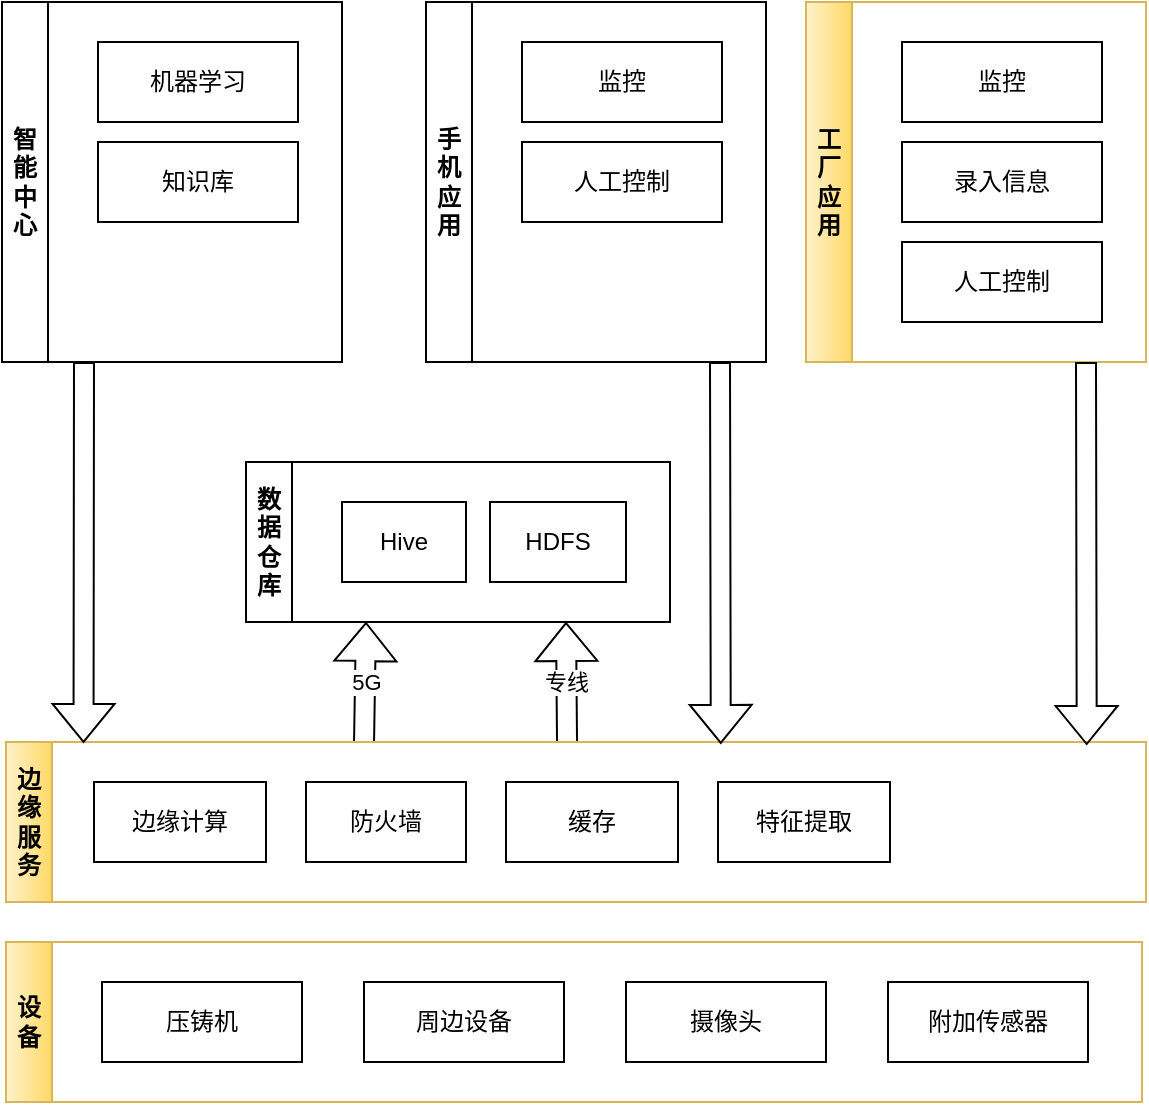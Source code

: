 <mxfile version="16.6.1" type="github">
  <diagram id="iRxoiHgJY_dRhn-eCCw1" name="Page-1">
    <mxGraphModel dx="842" dy="792" grid="1" gridSize="10" guides="1" tooltips="1" connect="1" arrows="1" fold="1" page="1" pageScale="1" pageWidth="850" pageHeight="1100" math="0" shadow="0">
      <root>
        <mxCell id="0" />
        <mxCell id="1" parent="0" />
        <mxCell id="UcYwFafMr6ZW_DXA6P1Y-3" value="设备" style="swimlane;html=0;direction=north;whiteSpace=wrap;swimlaneFillColor=default;fillColor=#fff2cc;strokeColor=#d6b656;gradientColor=#ffd966;" vertex="1" parent="1">
          <mxGeometry x="160" y="530" width="568" height="80" as="geometry">
            <mxRectangle x="370" y="440" width="60" height="23" as="alternateBounds" />
          </mxGeometry>
        </mxCell>
        <mxCell id="UcYwFafMr6ZW_DXA6P1Y-4" value="压铸机" style="whiteSpace=wrap;html=1;" vertex="1" parent="UcYwFafMr6ZW_DXA6P1Y-3">
          <mxGeometry x="48" y="20" width="100" height="40" as="geometry" />
        </mxCell>
        <mxCell id="UcYwFafMr6ZW_DXA6P1Y-5" value="周边设备" style="whiteSpace=wrap;html=1;" vertex="1" parent="UcYwFafMr6ZW_DXA6P1Y-3">
          <mxGeometry x="179" y="20" width="100" height="40" as="geometry" />
        </mxCell>
        <mxCell id="UcYwFafMr6ZW_DXA6P1Y-6" value="摄像头" style="whiteSpace=wrap;html=1;" vertex="1" parent="UcYwFafMr6ZW_DXA6P1Y-3">
          <mxGeometry x="310" y="20" width="100" height="40" as="geometry" />
        </mxCell>
        <mxCell id="UcYwFafMr6ZW_DXA6P1Y-8" value="附加传感器" style="whiteSpace=wrap;html=1;" vertex="1" parent="UcYwFafMr6ZW_DXA6P1Y-3">
          <mxGeometry x="441" y="20" width="100" height="40" as="geometry" />
        </mxCell>
        <mxCell id="UcYwFafMr6ZW_DXA6P1Y-26" value="数据仓库" style="swimlane;html=0;direction=north;whiteSpace=wrap;" vertex="1" parent="1">
          <mxGeometry x="280" y="290" width="212" height="80" as="geometry">
            <mxRectangle x="370" y="440" width="60" height="23" as="alternateBounds" />
          </mxGeometry>
        </mxCell>
        <mxCell id="UcYwFafMr6ZW_DXA6P1Y-27" value="Hive" style="whiteSpace=wrap;html=1;" vertex="1" parent="UcYwFafMr6ZW_DXA6P1Y-26">
          <mxGeometry x="48" y="20" width="62" height="40" as="geometry" />
        </mxCell>
        <mxCell id="UcYwFafMr6ZW_DXA6P1Y-28" value="HDFS" style="whiteSpace=wrap;html=1;" vertex="1" parent="UcYwFafMr6ZW_DXA6P1Y-26">
          <mxGeometry x="122" y="20" width="68" height="40" as="geometry" />
        </mxCell>
        <mxCell id="UcYwFafMr6ZW_DXA6P1Y-32" value="工厂应用" style="swimlane;html=0;direction=north;whiteSpace=wrap;swimlaneFillColor=default;fillColor=#fff2cc;strokeColor=#d6b656;gradientColor=#ffd966;" vertex="1" parent="1">
          <mxGeometry x="560" y="60" width="170" height="180" as="geometry">
            <mxRectangle x="370" y="440" width="60" height="23" as="alternateBounds" />
          </mxGeometry>
        </mxCell>
        <mxCell id="UcYwFafMr6ZW_DXA6P1Y-33" value="监控" style="whiteSpace=wrap;html=1;" vertex="1" parent="UcYwFafMr6ZW_DXA6P1Y-32">
          <mxGeometry x="48" y="20" width="100" height="40" as="geometry" />
        </mxCell>
        <mxCell id="UcYwFafMr6ZW_DXA6P1Y-34" value="录入信息" style="whiteSpace=wrap;html=1;" vertex="1" parent="UcYwFafMr6ZW_DXA6P1Y-32">
          <mxGeometry x="48" y="70" width="100" height="40" as="geometry" />
        </mxCell>
        <mxCell id="UcYwFafMr6ZW_DXA6P1Y-35" value="人工控制" style="whiteSpace=wrap;html=1;" vertex="1" parent="UcYwFafMr6ZW_DXA6P1Y-32">
          <mxGeometry x="48" y="120" width="100" height="40" as="geometry" />
        </mxCell>
        <mxCell id="UcYwFafMr6ZW_DXA6P1Y-36" value="手机应用" style="swimlane;html=0;direction=north;whiteSpace=wrap;" vertex="1" parent="1">
          <mxGeometry x="370" y="60" width="170" height="180" as="geometry">
            <mxRectangle x="370" y="440" width="60" height="23" as="alternateBounds" />
          </mxGeometry>
        </mxCell>
        <mxCell id="UcYwFafMr6ZW_DXA6P1Y-37" value="监控" style="whiteSpace=wrap;html=1;" vertex="1" parent="UcYwFafMr6ZW_DXA6P1Y-36">
          <mxGeometry x="48" y="20" width="100" height="40" as="geometry" />
        </mxCell>
        <mxCell id="UcYwFafMr6ZW_DXA6P1Y-39" value="人工控制" style="whiteSpace=wrap;html=1;" vertex="1" parent="UcYwFafMr6ZW_DXA6P1Y-36">
          <mxGeometry x="48" y="70" width="100" height="40" as="geometry" />
        </mxCell>
        <mxCell id="UcYwFafMr6ZW_DXA6P1Y-41" value="智能中心" style="swimlane;html=0;direction=north;whiteSpace=wrap;" vertex="1" parent="1">
          <mxGeometry x="158" y="60" width="170" height="180" as="geometry">
            <mxRectangle x="370" y="440" width="60" height="23" as="alternateBounds" />
          </mxGeometry>
        </mxCell>
        <mxCell id="UcYwFafMr6ZW_DXA6P1Y-42" value="机器学习" style="whiteSpace=wrap;html=1;" vertex="1" parent="UcYwFafMr6ZW_DXA6P1Y-41">
          <mxGeometry x="48" y="20" width="100" height="40" as="geometry" />
        </mxCell>
        <mxCell id="UcYwFafMr6ZW_DXA6P1Y-43" value="知识库" style="whiteSpace=wrap;html=1;" vertex="1" parent="UcYwFafMr6ZW_DXA6P1Y-41">
          <mxGeometry x="48" y="70" width="100" height="40" as="geometry" />
        </mxCell>
        <mxCell id="UcYwFafMr6ZW_DXA6P1Y-45" value="专线" style="shape=flexArrow;endArrow=classic;html=1;rounded=0;exitX=0.988;exitY=0.355;exitDx=0;exitDy=0;exitPerimeter=0;" edge="1" parent="1">
          <mxGeometry width="50" height="50" relative="1" as="geometry">
            <mxPoint x="440.525" y="430.96" as="sourcePoint" />
            <mxPoint x="440" y="370" as="targetPoint" />
          </mxGeometry>
        </mxCell>
        <mxCell id="UcYwFafMr6ZW_DXA6P1Y-47" value="5G" style="shape=flexArrow;endArrow=classic;html=1;rounded=0;exitX=0.994;exitY=0.702;exitDx=0;exitDy=0;exitPerimeter=0;" edge="1" parent="1">
          <mxGeometry width="50" height="50" relative="1" as="geometry">
            <mxPoint x="339.01" y="430.48" as="sourcePoint" />
            <mxPoint x="340" y="370" as="targetPoint" />
          </mxGeometry>
        </mxCell>
        <mxCell id="UcYwFafMr6ZW_DXA6P1Y-50" value="边缘服务" style="swimlane;html=0;direction=north;whiteSpace=wrap;swimlaneFillColor=default;fillColor=#fff2cc;strokeColor=#d6b656;gradientColor=#ffd966;" vertex="1" parent="1">
          <mxGeometry x="160" y="430" width="570" height="80" as="geometry">
            <mxRectangle x="370" y="440" width="60" height="23" as="alternateBounds" />
          </mxGeometry>
        </mxCell>
        <mxCell id="UcYwFafMr6ZW_DXA6P1Y-51" value="防火墙" style="whiteSpace=wrap;html=1;" vertex="1" parent="UcYwFafMr6ZW_DXA6P1Y-50">
          <mxGeometry x="150" y="20" width="80" height="40" as="geometry" />
        </mxCell>
        <mxCell id="UcYwFafMr6ZW_DXA6P1Y-52" value="边缘计算" style="whiteSpace=wrap;html=1;" vertex="1" parent="UcYwFafMr6ZW_DXA6P1Y-50">
          <mxGeometry x="44" y="20" width="86" height="40" as="geometry" />
        </mxCell>
        <mxCell id="UcYwFafMr6ZW_DXA6P1Y-49" value="缓存" style="whiteSpace=wrap;html=1;" vertex="1" parent="UcYwFafMr6ZW_DXA6P1Y-50">
          <mxGeometry x="250" y="20" width="86" height="40" as="geometry" />
        </mxCell>
        <mxCell id="UcYwFafMr6ZW_DXA6P1Y-48" value="特征提取" style="whiteSpace=wrap;html=1;" vertex="1" parent="UcYwFafMr6ZW_DXA6P1Y-50">
          <mxGeometry x="356" y="20" width="86" height="40" as="geometry" />
        </mxCell>
        <mxCell id="UcYwFafMr6ZW_DXA6P1Y-53" value="" style="shape=flexArrow;endArrow=classic;html=1;rounded=0;entryX=0.981;entryY=0.948;entryDx=0;entryDy=0;entryPerimeter=0;" edge="1" parent="1" target="UcYwFafMr6ZW_DXA6P1Y-50">
          <mxGeometry width="50" height="50" relative="1" as="geometry">
            <mxPoint x="700" y="240" as="sourcePoint" />
            <mxPoint x="700" y="420" as="targetPoint" />
          </mxGeometry>
        </mxCell>
        <mxCell id="UcYwFafMr6ZW_DXA6P1Y-54" value="" style="shape=flexArrow;endArrow=classic;html=1;rounded=0;entryX=0.988;entryY=0.627;entryDx=0;entryDy=0;entryPerimeter=0;" edge="1" parent="1" target="UcYwFafMr6ZW_DXA6P1Y-50">
          <mxGeometry width="50" height="50" relative="1" as="geometry">
            <mxPoint x="517" y="240" as="sourcePoint" />
            <mxPoint x="510" y="420" as="targetPoint" />
          </mxGeometry>
        </mxCell>
        <mxCell id="UcYwFafMr6ZW_DXA6P1Y-57" value="" style="shape=flexArrow;endArrow=classic;html=1;rounded=0;entryX=0.994;entryY=0.068;entryDx=0;entryDy=0;entryPerimeter=0;" edge="1" parent="1" target="UcYwFafMr6ZW_DXA6P1Y-50">
          <mxGeometry width="50" height="50" relative="1" as="geometry">
            <mxPoint x="199" y="240" as="sourcePoint" />
            <mxPoint x="510" y="280" as="targetPoint" />
          </mxGeometry>
        </mxCell>
      </root>
    </mxGraphModel>
  </diagram>
</mxfile>
